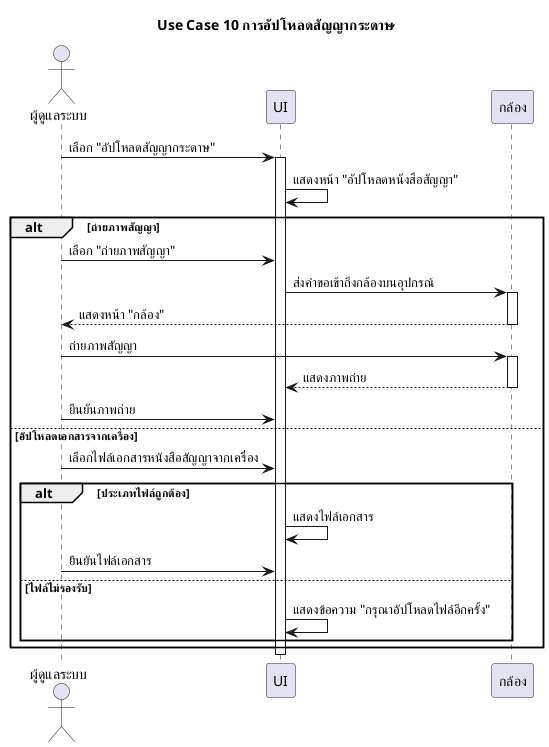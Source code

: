 @startuml use case 10 การอัปโหลดสัญญากระดาษ
title Use Case 10 การอัปโหลดสัญญากระดาษ
skinparam defaultFontName "TH Sarabun New"

actor "ผู้ดูแลระบบ" as Admin
participant "UI" as UI
participant "กล้อง" as Camera

Admin -> UI      : เลือก "อัปโหลดสัญญากระดาษ"
activate UI
UI -> UI: แสดงหน้า "อัปโหลดหนังสือสัญญา"

alt ถ่ายภาพสัญญา
    Admin -> UI  : เลือก "ถ่ายภาพสัญญา"
    UI -> Camera: ส่งคำขอเข้าถึงกล้องบนอุปกรณ์
    activate Camera
    Camera --> Admin: แสดงหน้า "กล้อง"
    deactivate Camera

    Admin -> Camera: ถ่ายภาพสัญญา
    activate Camera

    Camera --> UI: แสดงภาพถ่าย
    deactivate Camera
    Admin -> UI: ยืนยันภาพถ่าย

else อัปโหลดเอกสารจากเครื่อง
    Admin -> UI      : เลือกไฟล์เอกสารหนังสือสัญญาจากเครื่อง

    alt ประเภทไฟล์ถูกต้อง
        UI -> UI : แสดงไฟล์เอกสาร
        Admin -> UI: ยืนยันไฟล์เอกสาร
    else ไฟล์ไม่รองรับ
        UI->UI : แสดงข้อความ "กรุณาอัปโหลดไฟล์อีกครั้ง"
    end

end
deactivate UI
@enduml
